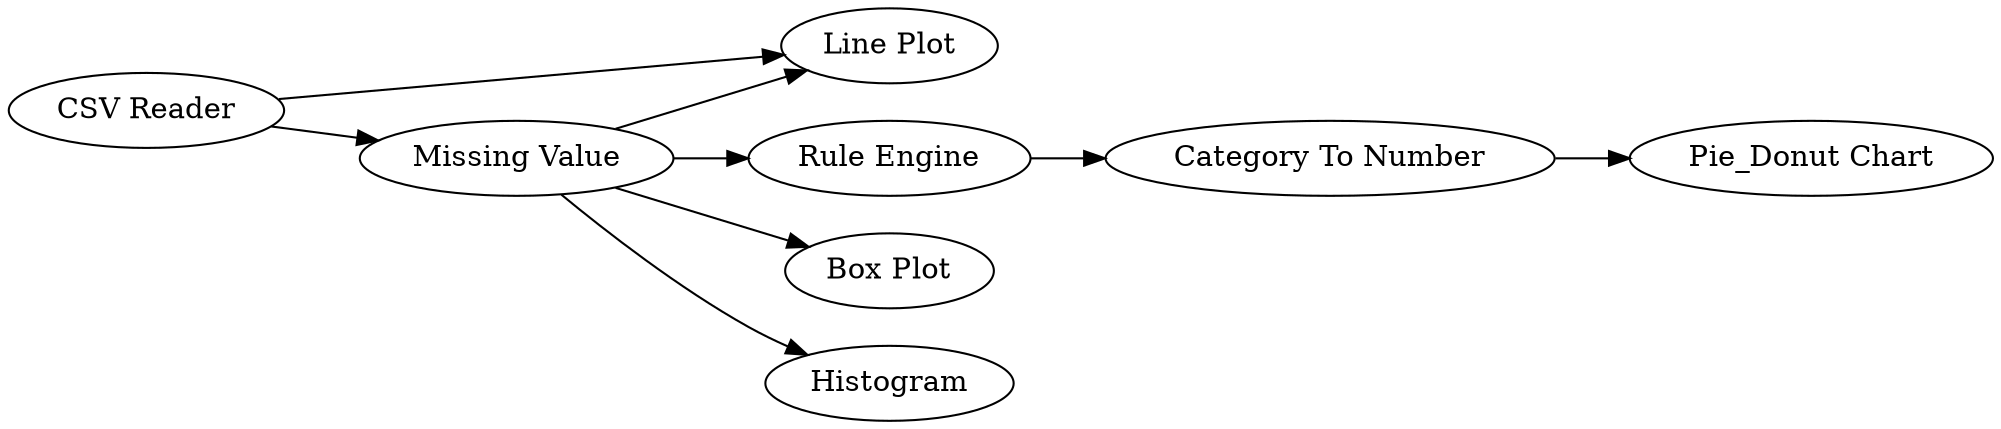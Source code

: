 digraph {
	"-3790277863726483741_2" [label="Missing Value"]
	"-3790277863726483741_6" [label="Rule Engine"]
	"-3790277863726483741_1" [label="CSV Reader"]
	"-3790277863726483741_8" [label="Pie_Donut Chart"]
	"-3790277863726483741_3" [label="Line Plot"]
	"-3790277863726483741_7" [label="Category To Number"]
	"-3790277863726483741_5" [label="Box Plot"]
	"-3790277863726483741_4" [label=Histogram]
	"-3790277863726483741_2" -> "-3790277863726483741_4"
	"-3790277863726483741_2" -> "-3790277863726483741_6"
	"-3790277863726483741_2" -> "-3790277863726483741_5"
	"-3790277863726483741_7" -> "-3790277863726483741_8"
	"-3790277863726483741_6" -> "-3790277863726483741_7"
	"-3790277863726483741_1" -> "-3790277863726483741_3"
	"-3790277863726483741_1" -> "-3790277863726483741_2"
	"-3790277863726483741_2" -> "-3790277863726483741_3"
	rankdir=LR
}
